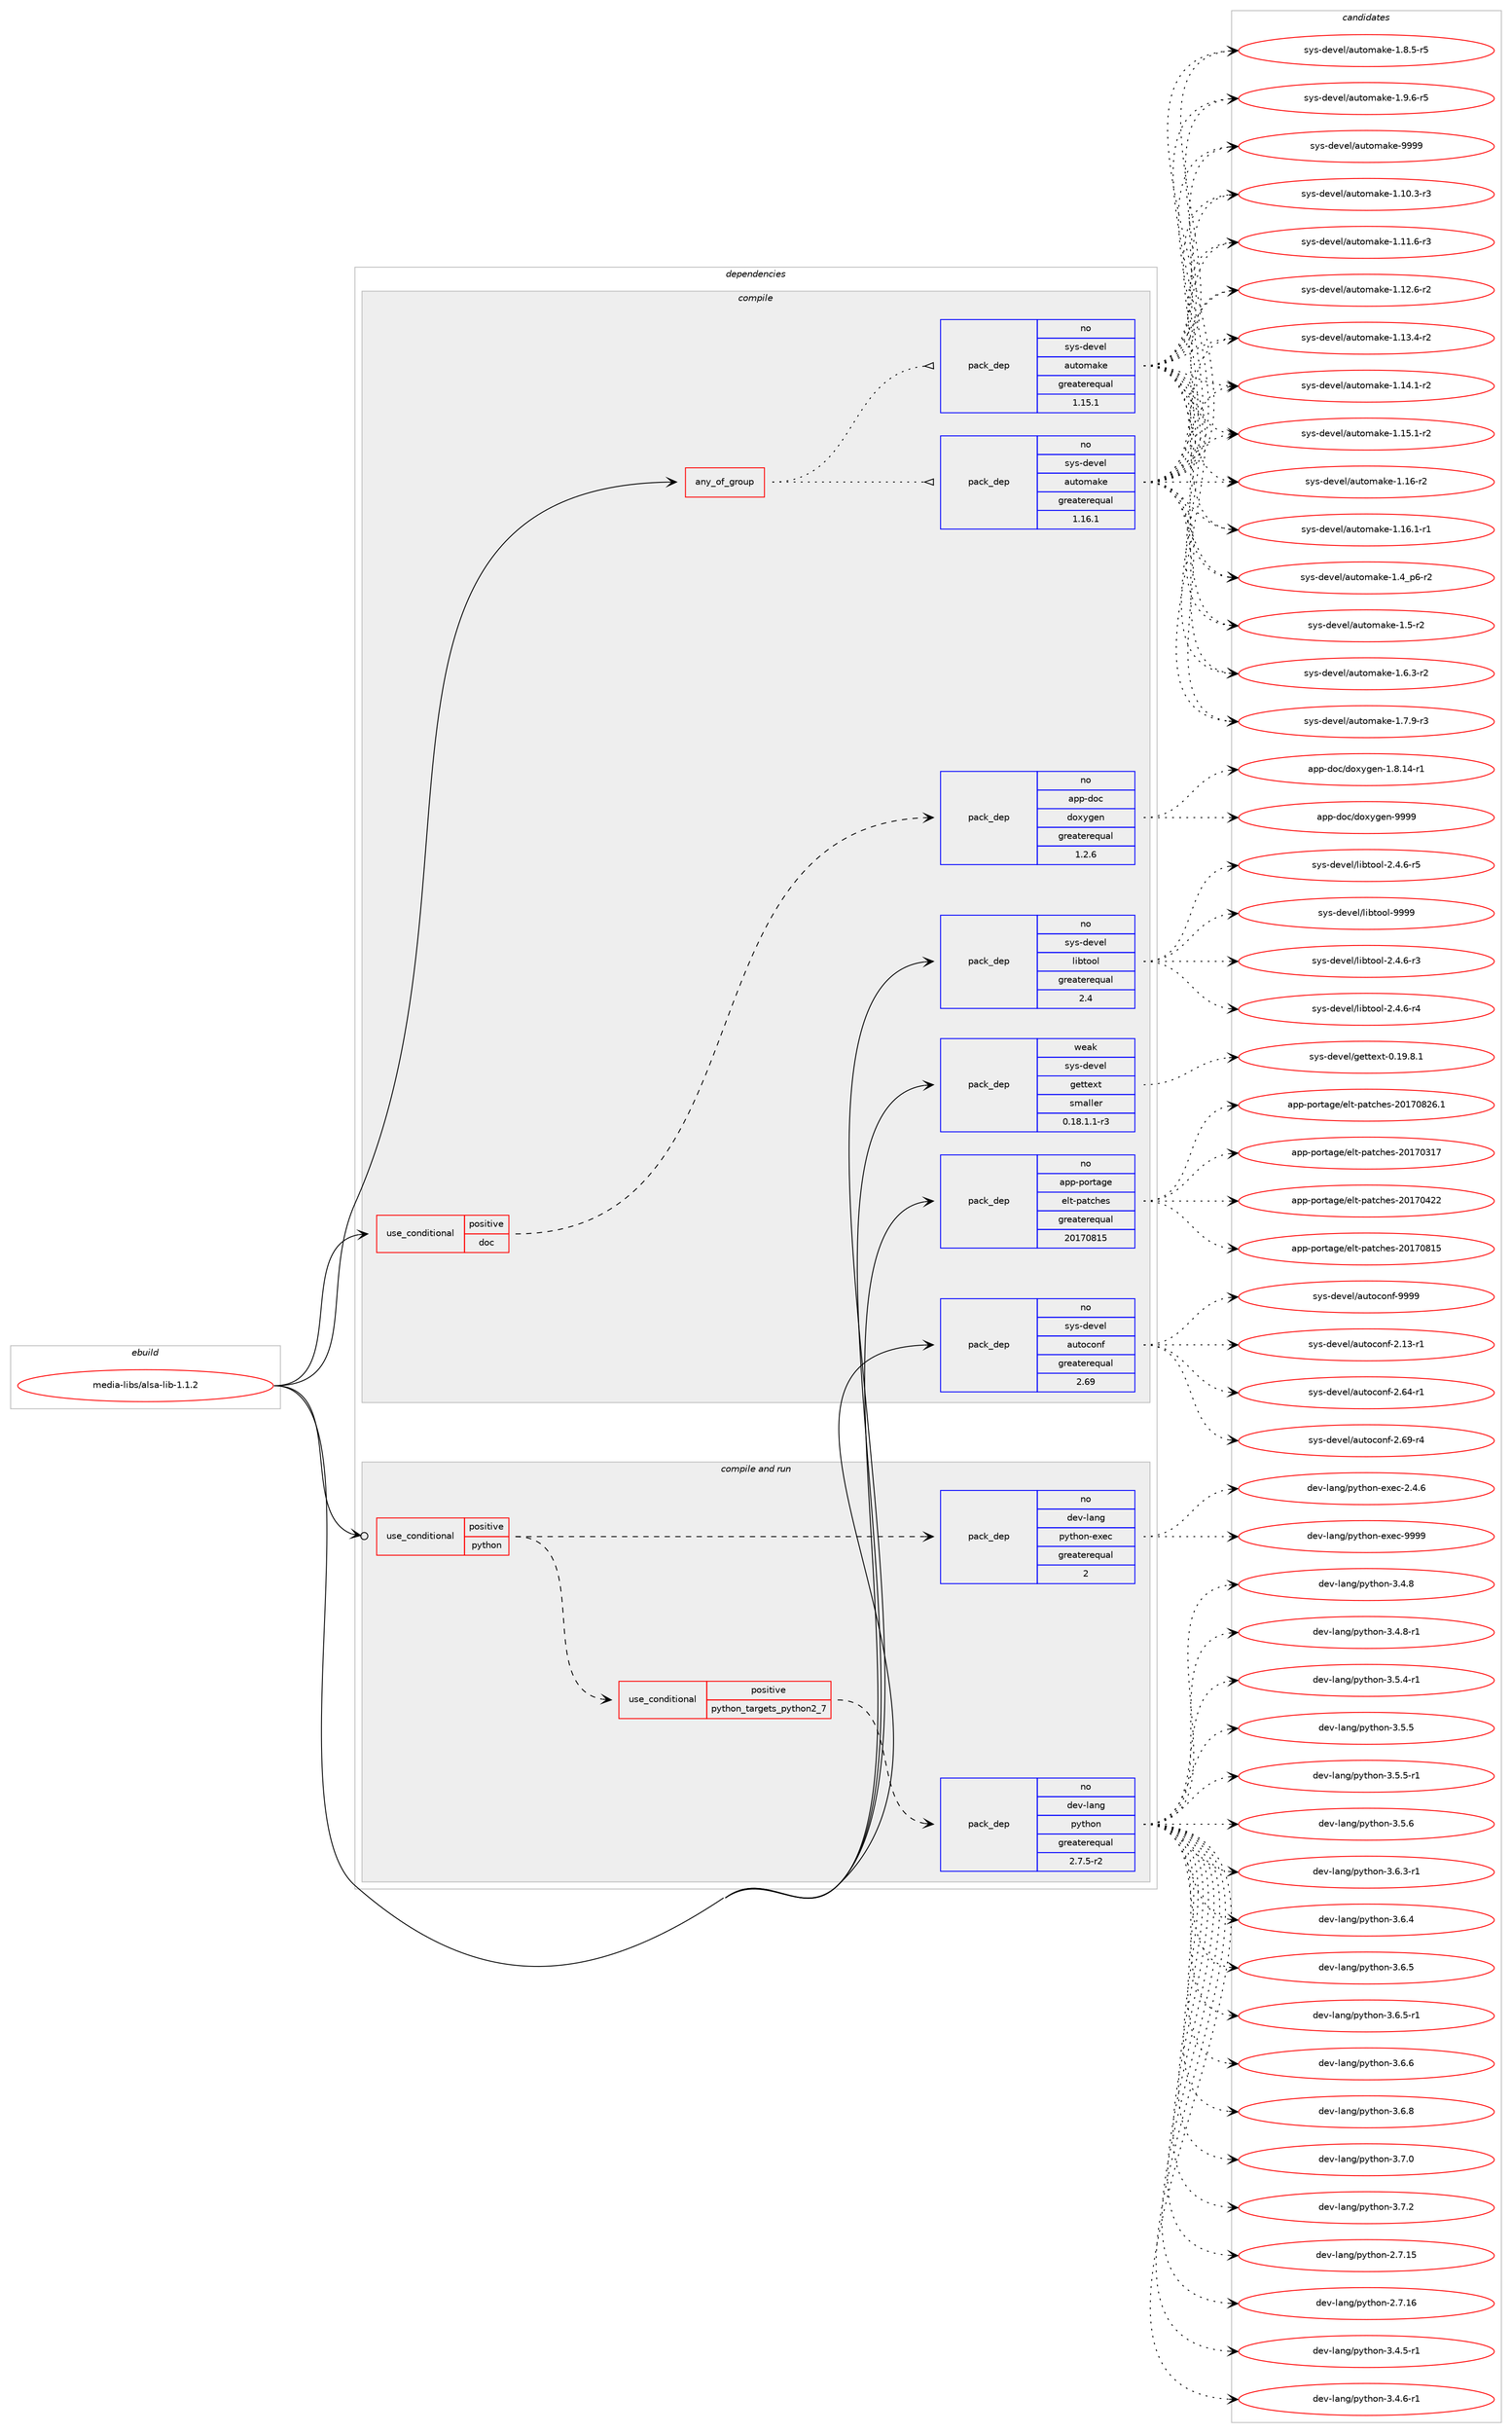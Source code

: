 digraph prolog {

# *************
# Graph options
# *************

newrank=true;
concentrate=true;
compound=true;
graph [rankdir=LR,fontname=Helvetica,fontsize=10,ranksep=1.5];#, ranksep=2.5, nodesep=0.2];
edge  [arrowhead=vee];
node  [fontname=Helvetica,fontsize=10];

# **********
# The ebuild
# **********

subgraph cluster_leftcol {
color=gray;
rank=same;
label=<<i>ebuild</i>>;
id [label="media-libs/alsa-lib-1.1.2", color=red, width=4, href="../media-libs/alsa-lib-1.1.2.svg"];
}

# ****************
# The dependencies
# ****************

subgraph cluster_midcol {
color=gray;
label=<<i>dependencies</i>>;
subgraph cluster_compile {
fillcolor="#eeeeee";
style=filled;
label=<<i>compile</i>>;
subgraph any24961 {
dependency1608783 [label=<<TABLE BORDER="0" CELLBORDER="1" CELLSPACING="0" CELLPADDING="4"><TR><TD CELLPADDING="10">any_of_group</TD></TR></TABLE>>, shape=none, color=red];subgraph pack1149665 {
dependency1608784 [label=<<TABLE BORDER="0" CELLBORDER="1" CELLSPACING="0" CELLPADDING="4" WIDTH="220"><TR><TD ROWSPAN="6" CELLPADDING="30">pack_dep</TD></TR><TR><TD WIDTH="110">no</TD></TR><TR><TD>sys-devel</TD></TR><TR><TD>automake</TD></TR><TR><TD>greaterequal</TD></TR><TR><TD>1.16.1</TD></TR></TABLE>>, shape=none, color=blue];
}
dependency1608783:e -> dependency1608784:w [weight=20,style="dotted",arrowhead="oinv"];
subgraph pack1149666 {
dependency1608785 [label=<<TABLE BORDER="0" CELLBORDER="1" CELLSPACING="0" CELLPADDING="4" WIDTH="220"><TR><TD ROWSPAN="6" CELLPADDING="30">pack_dep</TD></TR><TR><TD WIDTH="110">no</TD></TR><TR><TD>sys-devel</TD></TR><TR><TD>automake</TD></TR><TR><TD>greaterequal</TD></TR><TR><TD>1.15.1</TD></TR></TABLE>>, shape=none, color=blue];
}
dependency1608783:e -> dependency1608785:w [weight=20,style="dotted",arrowhead="oinv"];
}
id:e -> dependency1608783:w [weight=20,style="solid",arrowhead="vee"];
subgraph cond433466 {
dependency1608786 [label=<<TABLE BORDER="0" CELLBORDER="1" CELLSPACING="0" CELLPADDING="4"><TR><TD ROWSPAN="3" CELLPADDING="10">use_conditional</TD></TR><TR><TD>positive</TD></TR><TR><TD>doc</TD></TR></TABLE>>, shape=none, color=red];
subgraph pack1149667 {
dependency1608787 [label=<<TABLE BORDER="0" CELLBORDER="1" CELLSPACING="0" CELLPADDING="4" WIDTH="220"><TR><TD ROWSPAN="6" CELLPADDING="30">pack_dep</TD></TR><TR><TD WIDTH="110">no</TD></TR><TR><TD>app-doc</TD></TR><TR><TD>doxygen</TD></TR><TR><TD>greaterequal</TD></TR><TR><TD>1.2.6</TD></TR></TABLE>>, shape=none, color=blue];
}
dependency1608786:e -> dependency1608787:w [weight=20,style="dashed",arrowhead="vee"];
}
id:e -> dependency1608786:w [weight=20,style="solid",arrowhead="vee"];
subgraph pack1149668 {
dependency1608788 [label=<<TABLE BORDER="0" CELLBORDER="1" CELLSPACING="0" CELLPADDING="4" WIDTH="220"><TR><TD ROWSPAN="6" CELLPADDING="30">pack_dep</TD></TR><TR><TD WIDTH="110">no</TD></TR><TR><TD>app-portage</TD></TR><TR><TD>elt-patches</TD></TR><TR><TD>greaterequal</TD></TR><TR><TD>20170815</TD></TR></TABLE>>, shape=none, color=blue];
}
id:e -> dependency1608788:w [weight=20,style="solid",arrowhead="vee"];
subgraph pack1149669 {
dependency1608789 [label=<<TABLE BORDER="0" CELLBORDER="1" CELLSPACING="0" CELLPADDING="4" WIDTH="220"><TR><TD ROWSPAN="6" CELLPADDING="30">pack_dep</TD></TR><TR><TD WIDTH="110">no</TD></TR><TR><TD>sys-devel</TD></TR><TR><TD>autoconf</TD></TR><TR><TD>greaterequal</TD></TR><TR><TD>2.69</TD></TR></TABLE>>, shape=none, color=blue];
}
id:e -> dependency1608789:w [weight=20,style="solid",arrowhead="vee"];
subgraph pack1149670 {
dependency1608790 [label=<<TABLE BORDER="0" CELLBORDER="1" CELLSPACING="0" CELLPADDING="4" WIDTH="220"><TR><TD ROWSPAN="6" CELLPADDING="30">pack_dep</TD></TR><TR><TD WIDTH="110">no</TD></TR><TR><TD>sys-devel</TD></TR><TR><TD>libtool</TD></TR><TR><TD>greaterequal</TD></TR><TR><TD>2.4</TD></TR></TABLE>>, shape=none, color=blue];
}
id:e -> dependency1608790:w [weight=20,style="solid",arrowhead="vee"];
subgraph pack1149671 {
dependency1608791 [label=<<TABLE BORDER="0" CELLBORDER="1" CELLSPACING="0" CELLPADDING="4" WIDTH="220"><TR><TD ROWSPAN="6" CELLPADDING="30">pack_dep</TD></TR><TR><TD WIDTH="110">weak</TD></TR><TR><TD>sys-devel</TD></TR><TR><TD>gettext</TD></TR><TR><TD>smaller</TD></TR><TR><TD>0.18.1.1-r3</TD></TR></TABLE>>, shape=none, color=blue];
}
id:e -> dependency1608791:w [weight=20,style="solid",arrowhead="vee"];
}
subgraph cluster_compileandrun {
fillcolor="#eeeeee";
style=filled;
label=<<i>compile and run</i>>;
subgraph cond433467 {
dependency1608792 [label=<<TABLE BORDER="0" CELLBORDER="1" CELLSPACING="0" CELLPADDING="4"><TR><TD ROWSPAN="3" CELLPADDING="10">use_conditional</TD></TR><TR><TD>positive</TD></TR><TR><TD>python</TD></TR></TABLE>>, shape=none, color=red];
subgraph cond433468 {
dependency1608793 [label=<<TABLE BORDER="0" CELLBORDER="1" CELLSPACING="0" CELLPADDING="4"><TR><TD ROWSPAN="3" CELLPADDING="10">use_conditional</TD></TR><TR><TD>positive</TD></TR><TR><TD>python_targets_python2_7</TD></TR></TABLE>>, shape=none, color=red];
subgraph pack1149672 {
dependency1608794 [label=<<TABLE BORDER="0" CELLBORDER="1" CELLSPACING="0" CELLPADDING="4" WIDTH="220"><TR><TD ROWSPAN="6" CELLPADDING="30">pack_dep</TD></TR><TR><TD WIDTH="110">no</TD></TR><TR><TD>dev-lang</TD></TR><TR><TD>python</TD></TR><TR><TD>greaterequal</TD></TR><TR><TD>2.7.5-r2</TD></TR></TABLE>>, shape=none, color=blue];
}
dependency1608793:e -> dependency1608794:w [weight=20,style="dashed",arrowhead="vee"];
}
dependency1608792:e -> dependency1608793:w [weight=20,style="dashed",arrowhead="vee"];
subgraph pack1149673 {
dependency1608795 [label=<<TABLE BORDER="0" CELLBORDER="1" CELLSPACING="0" CELLPADDING="4" WIDTH="220"><TR><TD ROWSPAN="6" CELLPADDING="30">pack_dep</TD></TR><TR><TD WIDTH="110">no</TD></TR><TR><TD>dev-lang</TD></TR><TR><TD>python-exec</TD></TR><TR><TD>greaterequal</TD></TR><TR><TD>2</TD></TR></TABLE>>, shape=none, color=blue];
}
dependency1608792:e -> dependency1608795:w [weight=20,style="dashed",arrowhead="vee"];
}
id:e -> dependency1608792:w [weight=20,style="solid",arrowhead="odotvee"];
}
subgraph cluster_run {
fillcolor="#eeeeee";
style=filled;
label=<<i>run</i>>;
}
}

# **************
# The candidates
# **************

subgraph cluster_choices {
rank=same;
color=gray;
label=<<i>candidates</i>>;

subgraph choice1149665 {
color=black;
nodesep=1;
choice11512111545100101118101108479711711611110997107101454946494846514511451 [label="sys-devel/automake-1.10.3-r3", color=red, width=4,href="../sys-devel/automake-1.10.3-r3.svg"];
choice11512111545100101118101108479711711611110997107101454946494946544511451 [label="sys-devel/automake-1.11.6-r3", color=red, width=4,href="../sys-devel/automake-1.11.6-r3.svg"];
choice11512111545100101118101108479711711611110997107101454946495046544511450 [label="sys-devel/automake-1.12.6-r2", color=red, width=4,href="../sys-devel/automake-1.12.6-r2.svg"];
choice11512111545100101118101108479711711611110997107101454946495146524511450 [label="sys-devel/automake-1.13.4-r2", color=red, width=4,href="../sys-devel/automake-1.13.4-r2.svg"];
choice11512111545100101118101108479711711611110997107101454946495246494511450 [label="sys-devel/automake-1.14.1-r2", color=red, width=4,href="../sys-devel/automake-1.14.1-r2.svg"];
choice11512111545100101118101108479711711611110997107101454946495346494511450 [label="sys-devel/automake-1.15.1-r2", color=red, width=4,href="../sys-devel/automake-1.15.1-r2.svg"];
choice1151211154510010111810110847971171161111099710710145494649544511450 [label="sys-devel/automake-1.16-r2", color=red, width=4,href="../sys-devel/automake-1.16-r2.svg"];
choice11512111545100101118101108479711711611110997107101454946495446494511449 [label="sys-devel/automake-1.16.1-r1", color=red, width=4,href="../sys-devel/automake-1.16.1-r1.svg"];
choice115121115451001011181011084797117116111109971071014549465295112544511450 [label="sys-devel/automake-1.4_p6-r2", color=red, width=4,href="../sys-devel/automake-1.4_p6-r2.svg"];
choice11512111545100101118101108479711711611110997107101454946534511450 [label="sys-devel/automake-1.5-r2", color=red, width=4,href="../sys-devel/automake-1.5-r2.svg"];
choice115121115451001011181011084797117116111109971071014549465446514511450 [label="sys-devel/automake-1.6.3-r2", color=red, width=4,href="../sys-devel/automake-1.6.3-r2.svg"];
choice115121115451001011181011084797117116111109971071014549465546574511451 [label="sys-devel/automake-1.7.9-r3", color=red, width=4,href="../sys-devel/automake-1.7.9-r3.svg"];
choice115121115451001011181011084797117116111109971071014549465646534511453 [label="sys-devel/automake-1.8.5-r5", color=red, width=4,href="../sys-devel/automake-1.8.5-r5.svg"];
choice115121115451001011181011084797117116111109971071014549465746544511453 [label="sys-devel/automake-1.9.6-r5", color=red, width=4,href="../sys-devel/automake-1.9.6-r5.svg"];
choice115121115451001011181011084797117116111109971071014557575757 [label="sys-devel/automake-9999", color=red, width=4,href="../sys-devel/automake-9999.svg"];
dependency1608784:e -> choice11512111545100101118101108479711711611110997107101454946494846514511451:w [style=dotted,weight="100"];
dependency1608784:e -> choice11512111545100101118101108479711711611110997107101454946494946544511451:w [style=dotted,weight="100"];
dependency1608784:e -> choice11512111545100101118101108479711711611110997107101454946495046544511450:w [style=dotted,weight="100"];
dependency1608784:e -> choice11512111545100101118101108479711711611110997107101454946495146524511450:w [style=dotted,weight="100"];
dependency1608784:e -> choice11512111545100101118101108479711711611110997107101454946495246494511450:w [style=dotted,weight="100"];
dependency1608784:e -> choice11512111545100101118101108479711711611110997107101454946495346494511450:w [style=dotted,weight="100"];
dependency1608784:e -> choice1151211154510010111810110847971171161111099710710145494649544511450:w [style=dotted,weight="100"];
dependency1608784:e -> choice11512111545100101118101108479711711611110997107101454946495446494511449:w [style=dotted,weight="100"];
dependency1608784:e -> choice115121115451001011181011084797117116111109971071014549465295112544511450:w [style=dotted,weight="100"];
dependency1608784:e -> choice11512111545100101118101108479711711611110997107101454946534511450:w [style=dotted,weight="100"];
dependency1608784:e -> choice115121115451001011181011084797117116111109971071014549465446514511450:w [style=dotted,weight="100"];
dependency1608784:e -> choice115121115451001011181011084797117116111109971071014549465546574511451:w [style=dotted,weight="100"];
dependency1608784:e -> choice115121115451001011181011084797117116111109971071014549465646534511453:w [style=dotted,weight="100"];
dependency1608784:e -> choice115121115451001011181011084797117116111109971071014549465746544511453:w [style=dotted,weight="100"];
dependency1608784:e -> choice115121115451001011181011084797117116111109971071014557575757:w [style=dotted,weight="100"];
}
subgraph choice1149666 {
color=black;
nodesep=1;
choice11512111545100101118101108479711711611110997107101454946494846514511451 [label="sys-devel/automake-1.10.3-r3", color=red, width=4,href="../sys-devel/automake-1.10.3-r3.svg"];
choice11512111545100101118101108479711711611110997107101454946494946544511451 [label="sys-devel/automake-1.11.6-r3", color=red, width=4,href="../sys-devel/automake-1.11.6-r3.svg"];
choice11512111545100101118101108479711711611110997107101454946495046544511450 [label="sys-devel/automake-1.12.6-r2", color=red, width=4,href="../sys-devel/automake-1.12.6-r2.svg"];
choice11512111545100101118101108479711711611110997107101454946495146524511450 [label="sys-devel/automake-1.13.4-r2", color=red, width=4,href="../sys-devel/automake-1.13.4-r2.svg"];
choice11512111545100101118101108479711711611110997107101454946495246494511450 [label="sys-devel/automake-1.14.1-r2", color=red, width=4,href="../sys-devel/automake-1.14.1-r2.svg"];
choice11512111545100101118101108479711711611110997107101454946495346494511450 [label="sys-devel/automake-1.15.1-r2", color=red, width=4,href="../sys-devel/automake-1.15.1-r2.svg"];
choice1151211154510010111810110847971171161111099710710145494649544511450 [label="sys-devel/automake-1.16-r2", color=red, width=4,href="../sys-devel/automake-1.16-r2.svg"];
choice11512111545100101118101108479711711611110997107101454946495446494511449 [label="sys-devel/automake-1.16.1-r1", color=red, width=4,href="../sys-devel/automake-1.16.1-r1.svg"];
choice115121115451001011181011084797117116111109971071014549465295112544511450 [label="sys-devel/automake-1.4_p6-r2", color=red, width=4,href="../sys-devel/automake-1.4_p6-r2.svg"];
choice11512111545100101118101108479711711611110997107101454946534511450 [label="sys-devel/automake-1.5-r2", color=red, width=4,href="../sys-devel/automake-1.5-r2.svg"];
choice115121115451001011181011084797117116111109971071014549465446514511450 [label="sys-devel/automake-1.6.3-r2", color=red, width=4,href="../sys-devel/automake-1.6.3-r2.svg"];
choice115121115451001011181011084797117116111109971071014549465546574511451 [label="sys-devel/automake-1.7.9-r3", color=red, width=4,href="../sys-devel/automake-1.7.9-r3.svg"];
choice115121115451001011181011084797117116111109971071014549465646534511453 [label="sys-devel/automake-1.8.5-r5", color=red, width=4,href="../sys-devel/automake-1.8.5-r5.svg"];
choice115121115451001011181011084797117116111109971071014549465746544511453 [label="sys-devel/automake-1.9.6-r5", color=red, width=4,href="../sys-devel/automake-1.9.6-r5.svg"];
choice115121115451001011181011084797117116111109971071014557575757 [label="sys-devel/automake-9999", color=red, width=4,href="../sys-devel/automake-9999.svg"];
dependency1608785:e -> choice11512111545100101118101108479711711611110997107101454946494846514511451:w [style=dotted,weight="100"];
dependency1608785:e -> choice11512111545100101118101108479711711611110997107101454946494946544511451:w [style=dotted,weight="100"];
dependency1608785:e -> choice11512111545100101118101108479711711611110997107101454946495046544511450:w [style=dotted,weight="100"];
dependency1608785:e -> choice11512111545100101118101108479711711611110997107101454946495146524511450:w [style=dotted,weight="100"];
dependency1608785:e -> choice11512111545100101118101108479711711611110997107101454946495246494511450:w [style=dotted,weight="100"];
dependency1608785:e -> choice11512111545100101118101108479711711611110997107101454946495346494511450:w [style=dotted,weight="100"];
dependency1608785:e -> choice1151211154510010111810110847971171161111099710710145494649544511450:w [style=dotted,weight="100"];
dependency1608785:e -> choice11512111545100101118101108479711711611110997107101454946495446494511449:w [style=dotted,weight="100"];
dependency1608785:e -> choice115121115451001011181011084797117116111109971071014549465295112544511450:w [style=dotted,weight="100"];
dependency1608785:e -> choice11512111545100101118101108479711711611110997107101454946534511450:w [style=dotted,weight="100"];
dependency1608785:e -> choice115121115451001011181011084797117116111109971071014549465446514511450:w [style=dotted,weight="100"];
dependency1608785:e -> choice115121115451001011181011084797117116111109971071014549465546574511451:w [style=dotted,weight="100"];
dependency1608785:e -> choice115121115451001011181011084797117116111109971071014549465646534511453:w [style=dotted,weight="100"];
dependency1608785:e -> choice115121115451001011181011084797117116111109971071014549465746544511453:w [style=dotted,weight="100"];
dependency1608785:e -> choice115121115451001011181011084797117116111109971071014557575757:w [style=dotted,weight="100"];
}
subgraph choice1149667 {
color=black;
nodesep=1;
choice97112112451001119947100111120121103101110454946564649524511449 [label="app-doc/doxygen-1.8.14-r1", color=red, width=4,href="../app-doc/doxygen-1.8.14-r1.svg"];
choice971121124510011199471001111201211031011104557575757 [label="app-doc/doxygen-9999", color=red, width=4,href="../app-doc/doxygen-9999.svg"];
dependency1608787:e -> choice97112112451001119947100111120121103101110454946564649524511449:w [style=dotted,weight="100"];
dependency1608787:e -> choice971121124510011199471001111201211031011104557575757:w [style=dotted,weight="100"];
}
subgraph choice1149668 {
color=black;
nodesep=1;
choice97112112451121111141169710310147101108116451129711699104101115455048495548514955 [label="app-portage/elt-patches-20170317", color=red, width=4,href="../app-portage/elt-patches-20170317.svg"];
choice97112112451121111141169710310147101108116451129711699104101115455048495548525050 [label="app-portage/elt-patches-20170422", color=red, width=4,href="../app-portage/elt-patches-20170422.svg"];
choice97112112451121111141169710310147101108116451129711699104101115455048495548564953 [label="app-portage/elt-patches-20170815", color=red, width=4,href="../app-portage/elt-patches-20170815.svg"];
choice971121124511211111411697103101471011081164511297116991041011154550484955485650544649 [label="app-portage/elt-patches-20170826.1", color=red, width=4,href="../app-portage/elt-patches-20170826.1.svg"];
dependency1608788:e -> choice97112112451121111141169710310147101108116451129711699104101115455048495548514955:w [style=dotted,weight="100"];
dependency1608788:e -> choice97112112451121111141169710310147101108116451129711699104101115455048495548525050:w [style=dotted,weight="100"];
dependency1608788:e -> choice97112112451121111141169710310147101108116451129711699104101115455048495548564953:w [style=dotted,weight="100"];
dependency1608788:e -> choice971121124511211111411697103101471011081164511297116991041011154550484955485650544649:w [style=dotted,weight="100"];
}
subgraph choice1149669 {
color=black;
nodesep=1;
choice1151211154510010111810110847971171161119911111010245504649514511449 [label="sys-devel/autoconf-2.13-r1", color=red, width=4,href="../sys-devel/autoconf-2.13-r1.svg"];
choice1151211154510010111810110847971171161119911111010245504654524511449 [label="sys-devel/autoconf-2.64-r1", color=red, width=4,href="../sys-devel/autoconf-2.64-r1.svg"];
choice1151211154510010111810110847971171161119911111010245504654574511452 [label="sys-devel/autoconf-2.69-r4", color=red, width=4,href="../sys-devel/autoconf-2.69-r4.svg"];
choice115121115451001011181011084797117116111991111101024557575757 [label="sys-devel/autoconf-9999", color=red, width=4,href="../sys-devel/autoconf-9999.svg"];
dependency1608789:e -> choice1151211154510010111810110847971171161119911111010245504649514511449:w [style=dotted,weight="100"];
dependency1608789:e -> choice1151211154510010111810110847971171161119911111010245504654524511449:w [style=dotted,weight="100"];
dependency1608789:e -> choice1151211154510010111810110847971171161119911111010245504654574511452:w [style=dotted,weight="100"];
dependency1608789:e -> choice115121115451001011181011084797117116111991111101024557575757:w [style=dotted,weight="100"];
}
subgraph choice1149670 {
color=black;
nodesep=1;
choice1151211154510010111810110847108105981161111111084550465246544511451 [label="sys-devel/libtool-2.4.6-r3", color=red, width=4,href="../sys-devel/libtool-2.4.6-r3.svg"];
choice1151211154510010111810110847108105981161111111084550465246544511452 [label="sys-devel/libtool-2.4.6-r4", color=red, width=4,href="../sys-devel/libtool-2.4.6-r4.svg"];
choice1151211154510010111810110847108105981161111111084550465246544511453 [label="sys-devel/libtool-2.4.6-r5", color=red, width=4,href="../sys-devel/libtool-2.4.6-r5.svg"];
choice1151211154510010111810110847108105981161111111084557575757 [label="sys-devel/libtool-9999", color=red, width=4,href="../sys-devel/libtool-9999.svg"];
dependency1608790:e -> choice1151211154510010111810110847108105981161111111084550465246544511451:w [style=dotted,weight="100"];
dependency1608790:e -> choice1151211154510010111810110847108105981161111111084550465246544511452:w [style=dotted,weight="100"];
dependency1608790:e -> choice1151211154510010111810110847108105981161111111084550465246544511453:w [style=dotted,weight="100"];
dependency1608790:e -> choice1151211154510010111810110847108105981161111111084557575757:w [style=dotted,weight="100"];
}
subgraph choice1149671 {
color=black;
nodesep=1;
choice1151211154510010111810110847103101116116101120116454846495746564649 [label="sys-devel/gettext-0.19.8.1", color=red, width=4,href="../sys-devel/gettext-0.19.8.1.svg"];
dependency1608791:e -> choice1151211154510010111810110847103101116116101120116454846495746564649:w [style=dotted,weight="100"];
}
subgraph choice1149672 {
color=black;
nodesep=1;
choice10010111845108971101034711212111610411111045504655464953 [label="dev-lang/python-2.7.15", color=red, width=4,href="../dev-lang/python-2.7.15.svg"];
choice10010111845108971101034711212111610411111045504655464954 [label="dev-lang/python-2.7.16", color=red, width=4,href="../dev-lang/python-2.7.16.svg"];
choice1001011184510897110103471121211161041111104551465246534511449 [label="dev-lang/python-3.4.5-r1", color=red, width=4,href="../dev-lang/python-3.4.5-r1.svg"];
choice1001011184510897110103471121211161041111104551465246544511449 [label="dev-lang/python-3.4.6-r1", color=red, width=4,href="../dev-lang/python-3.4.6-r1.svg"];
choice100101118451089711010347112121116104111110455146524656 [label="dev-lang/python-3.4.8", color=red, width=4,href="../dev-lang/python-3.4.8.svg"];
choice1001011184510897110103471121211161041111104551465246564511449 [label="dev-lang/python-3.4.8-r1", color=red, width=4,href="../dev-lang/python-3.4.8-r1.svg"];
choice1001011184510897110103471121211161041111104551465346524511449 [label="dev-lang/python-3.5.4-r1", color=red, width=4,href="../dev-lang/python-3.5.4-r1.svg"];
choice100101118451089711010347112121116104111110455146534653 [label="dev-lang/python-3.5.5", color=red, width=4,href="../dev-lang/python-3.5.5.svg"];
choice1001011184510897110103471121211161041111104551465346534511449 [label="dev-lang/python-3.5.5-r1", color=red, width=4,href="../dev-lang/python-3.5.5-r1.svg"];
choice100101118451089711010347112121116104111110455146534654 [label="dev-lang/python-3.5.6", color=red, width=4,href="../dev-lang/python-3.5.6.svg"];
choice1001011184510897110103471121211161041111104551465446514511449 [label="dev-lang/python-3.6.3-r1", color=red, width=4,href="../dev-lang/python-3.6.3-r1.svg"];
choice100101118451089711010347112121116104111110455146544652 [label="dev-lang/python-3.6.4", color=red, width=4,href="../dev-lang/python-3.6.4.svg"];
choice100101118451089711010347112121116104111110455146544653 [label="dev-lang/python-3.6.5", color=red, width=4,href="../dev-lang/python-3.6.5.svg"];
choice1001011184510897110103471121211161041111104551465446534511449 [label="dev-lang/python-3.6.5-r1", color=red, width=4,href="../dev-lang/python-3.6.5-r1.svg"];
choice100101118451089711010347112121116104111110455146544654 [label="dev-lang/python-3.6.6", color=red, width=4,href="../dev-lang/python-3.6.6.svg"];
choice100101118451089711010347112121116104111110455146544656 [label="dev-lang/python-3.6.8", color=red, width=4,href="../dev-lang/python-3.6.8.svg"];
choice100101118451089711010347112121116104111110455146554648 [label="dev-lang/python-3.7.0", color=red, width=4,href="../dev-lang/python-3.7.0.svg"];
choice100101118451089711010347112121116104111110455146554650 [label="dev-lang/python-3.7.2", color=red, width=4,href="../dev-lang/python-3.7.2.svg"];
dependency1608794:e -> choice10010111845108971101034711212111610411111045504655464953:w [style=dotted,weight="100"];
dependency1608794:e -> choice10010111845108971101034711212111610411111045504655464954:w [style=dotted,weight="100"];
dependency1608794:e -> choice1001011184510897110103471121211161041111104551465246534511449:w [style=dotted,weight="100"];
dependency1608794:e -> choice1001011184510897110103471121211161041111104551465246544511449:w [style=dotted,weight="100"];
dependency1608794:e -> choice100101118451089711010347112121116104111110455146524656:w [style=dotted,weight="100"];
dependency1608794:e -> choice1001011184510897110103471121211161041111104551465246564511449:w [style=dotted,weight="100"];
dependency1608794:e -> choice1001011184510897110103471121211161041111104551465346524511449:w [style=dotted,weight="100"];
dependency1608794:e -> choice100101118451089711010347112121116104111110455146534653:w [style=dotted,weight="100"];
dependency1608794:e -> choice1001011184510897110103471121211161041111104551465346534511449:w [style=dotted,weight="100"];
dependency1608794:e -> choice100101118451089711010347112121116104111110455146534654:w [style=dotted,weight="100"];
dependency1608794:e -> choice1001011184510897110103471121211161041111104551465446514511449:w [style=dotted,weight="100"];
dependency1608794:e -> choice100101118451089711010347112121116104111110455146544652:w [style=dotted,weight="100"];
dependency1608794:e -> choice100101118451089711010347112121116104111110455146544653:w [style=dotted,weight="100"];
dependency1608794:e -> choice1001011184510897110103471121211161041111104551465446534511449:w [style=dotted,weight="100"];
dependency1608794:e -> choice100101118451089711010347112121116104111110455146544654:w [style=dotted,weight="100"];
dependency1608794:e -> choice100101118451089711010347112121116104111110455146544656:w [style=dotted,weight="100"];
dependency1608794:e -> choice100101118451089711010347112121116104111110455146554648:w [style=dotted,weight="100"];
dependency1608794:e -> choice100101118451089711010347112121116104111110455146554650:w [style=dotted,weight="100"];
}
subgraph choice1149673 {
color=black;
nodesep=1;
choice1001011184510897110103471121211161041111104510112010199455046524654 [label="dev-lang/python-exec-2.4.6", color=red, width=4,href="../dev-lang/python-exec-2.4.6.svg"];
choice10010111845108971101034711212111610411111045101120101994557575757 [label="dev-lang/python-exec-9999", color=red, width=4,href="../dev-lang/python-exec-9999.svg"];
dependency1608795:e -> choice1001011184510897110103471121211161041111104510112010199455046524654:w [style=dotted,weight="100"];
dependency1608795:e -> choice10010111845108971101034711212111610411111045101120101994557575757:w [style=dotted,weight="100"];
}
}

}
